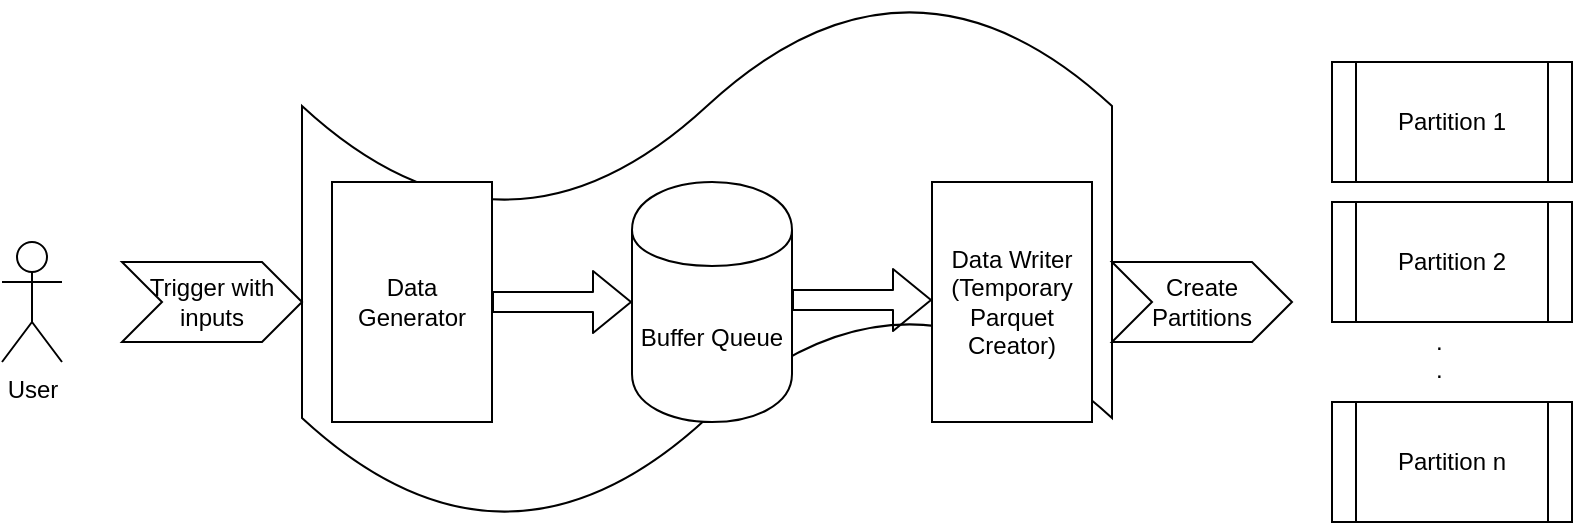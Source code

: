 <mxfile version="10.5.1" type="device"><diagram id="QRugbhtj9UimBz9-CscE" name="Page-1"><mxGraphModel dx="918" dy="727" grid="1" gridSize="10" guides="1" tooltips="1" connect="1" arrows="1" fold="1" page="1" pageScale="1" pageWidth="1169" pageHeight="827" math="0" shadow="0"><root><mxCell id="0"/><mxCell id="1" parent="0"/><mxCell id="kA24KMLF0ppVSg8UB5Q2-9" value="" style="shape=tape;whiteSpace=wrap;html=1;" vertex="1" parent="1"><mxGeometry x="195" y="10" width="405" height="260" as="geometry"/></mxCell><mxCell id="kA24KMLF0ppVSg8UB5Q2-1" value="Data Generator" style="rounded=0;whiteSpace=wrap;html=1;" vertex="1" parent="1"><mxGeometry x="210" y="100" width="80" height="120" as="geometry"/></mxCell><mxCell id="kA24KMLF0ppVSg8UB5Q2-2" value="Buffer Queue" style="shape=cylinder;whiteSpace=wrap;html=1;boundedLbl=1;backgroundOutline=1;" vertex="1" parent="1"><mxGeometry x="360" y="100" width="80" height="120" as="geometry"/></mxCell><mxCell id="kA24KMLF0ppVSg8UB5Q2-3" value="Data Writer&lt;br&gt;(Temporary Parquet Creator)&lt;br&gt;" style="rounded=0;whiteSpace=wrap;html=1;" vertex="1" parent="1"><mxGeometry x="510" y="100" width="80" height="120" as="geometry"/></mxCell><mxCell id="kA24KMLF0ppVSg8UB5Q2-4" value="User" style="shape=umlActor;verticalLabelPosition=bottom;labelBackgroundColor=#ffffff;verticalAlign=top;html=1;outlineConnect=0;" vertex="1" parent="1"><mxGeometry x="45" y="130" width="30" height="60" as="geometry"/></mxCell><mxCell id="kA24KMLF0ppVSg8UB5Q2-5" value="Trigger with inputs" style="shape=step;perimeter=stepPerimeter;whiteSpace=wrap;html=1;fixedSize=1;" vertex="1" parent="1"><mxGeometry x="105" y="140" width="90" height="40" as="geometry"/></mxCell><mxCell id="kA24KMLF0ppVSg8UB5Q2-7" value="" style="shape=flexArrow;endArrow=classic;html=1;entryX=0;entryY=0.5;entryDx=0;entryDy=0;" edge="1" parent="1" target="kA24KMLF0ppVSg8UB5Q2-2"><mxGeometry width="50" height="50" relative="1" as="geometry"><mxPoint x="290" y="160" as="sourcePoint"/><mxPoint x="350" y="160" as="targetPoint"/></mxGeometry></mxCell><mxCell id="kA24KMLF0ppVSg8UB5Q2-8" value="" style="shape=flexArrow;endArrow=classic;html=1;entryX=0;entryY=0.5;entryDx=0;entryDy=0;" edge="1" parent="1"><mxGeometry width="50" height="50" relative="1" as="geometry"><mxPoint x="440" y="159" as="sourcePoint"/><mxPoint x="510" y="159" as="targetPoint"/></mxGeometry></mxCell><mxCell id="kA24KMLF0ppVSg8UB5Q2-11" value="Create Partitions" style="shape=step;perimeter=stepPerimeter;whiteSpace=wrap;html=1;fixedSize=1;" vertex="1" parent="1"><mxGeometry x="600" y="140" width="90" height="40" as="geometry"/></mxCell><mxCell id="kA24KMLF0ppVSg8UB5Q2-12" value="Partition 1" style="shape=process;whiteSpace=wrap;html=1;backgroundOutline=1;" vertex="1" parent="1"><mxGeometry x="710" y="40" width="120" height="60" as="geometry"/></mxCell><mxCell id="kA24KMLF0ppVSg8UB5Q2-13" value="Partition 2" style="shape=process;whiteSpace=wrap;html=1;backgroundOutline=1;" vertex="1" parent="1"><mxGeometry x="710" y="110" width="120" height="60" as="geometry"/></mxCell><mxCell id="kA24KMLF0ppVSg8UB5Q2-14" value="Partition n" style="shape=process;whiteSpace=wrap;html=1;backgroundOutline=1;" vertex="1" parent="1"><mxGeometry x="710" y="210" width="120" height="60" as="geometry"/></mxCell><mxCell id="kA24KMLF0ppVSg8UB5Q2-15" value=".&lt;br&gt;.&lt;br&gt;" style="text;html=1;resizable=0;points=[];autosize=1;align=left;verticalAlign=top;spacingTop=-4;" vertex="1" parent="1"><mxGeometry x="760" y="170" width="20" height="30" as="geometry"/></mxCell></root></mxGraphModel></diagram></mxfile>